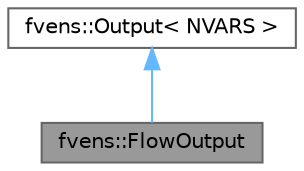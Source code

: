 digraph "fvens::FlowOutput"
{
 // LATEX_PDF_SIZE
  bgcolor="transparent";
  edge [fontname=Helvetica,fontsize=10,labelfontname=Helvetica,labelfontsize=10];
  node [fontname=Helvetica,fontsize=10,shape=box,height=0.2,width=0.4];
  Node1 [id="Node000001",label="fvens::FlowOutput",height=0.2,width=0.4,color="gray40", fillcolor="grey60", style="filled", fontcolor="black",tooltip="Output for flow simulations."];
  Node2 -> Node1 [id="edge1_Node000001_Node000002",dir="back",color="steelblue1",style="solid",tooltip=" "];
  Node2 [id="Node000002",label="fvens::Output\< NVARS \>",height=0.2,width=0.4,color="gray40", fillcolor="white", style="filled",URL="$classfvens_1_1Output.html",tooltip=" "];
}
